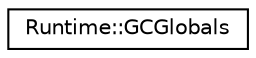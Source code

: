 digraph "Graphical Class Hierarchy"
{
  edge [fontname="Helvetica",fontsize="10",labelfontname="Helvetica",labelfontsize="10"];
  node [fontname="Helvetica",fontsize="10",shape=record];
  rankdir="LR";
  Node0 [label="Runtime::GCGlobals",height=0.2,width=0.4,color="black", fillcolor="white", style="filled",URL="$struct_runtime_1_1_g_c_globals.html"];
}
